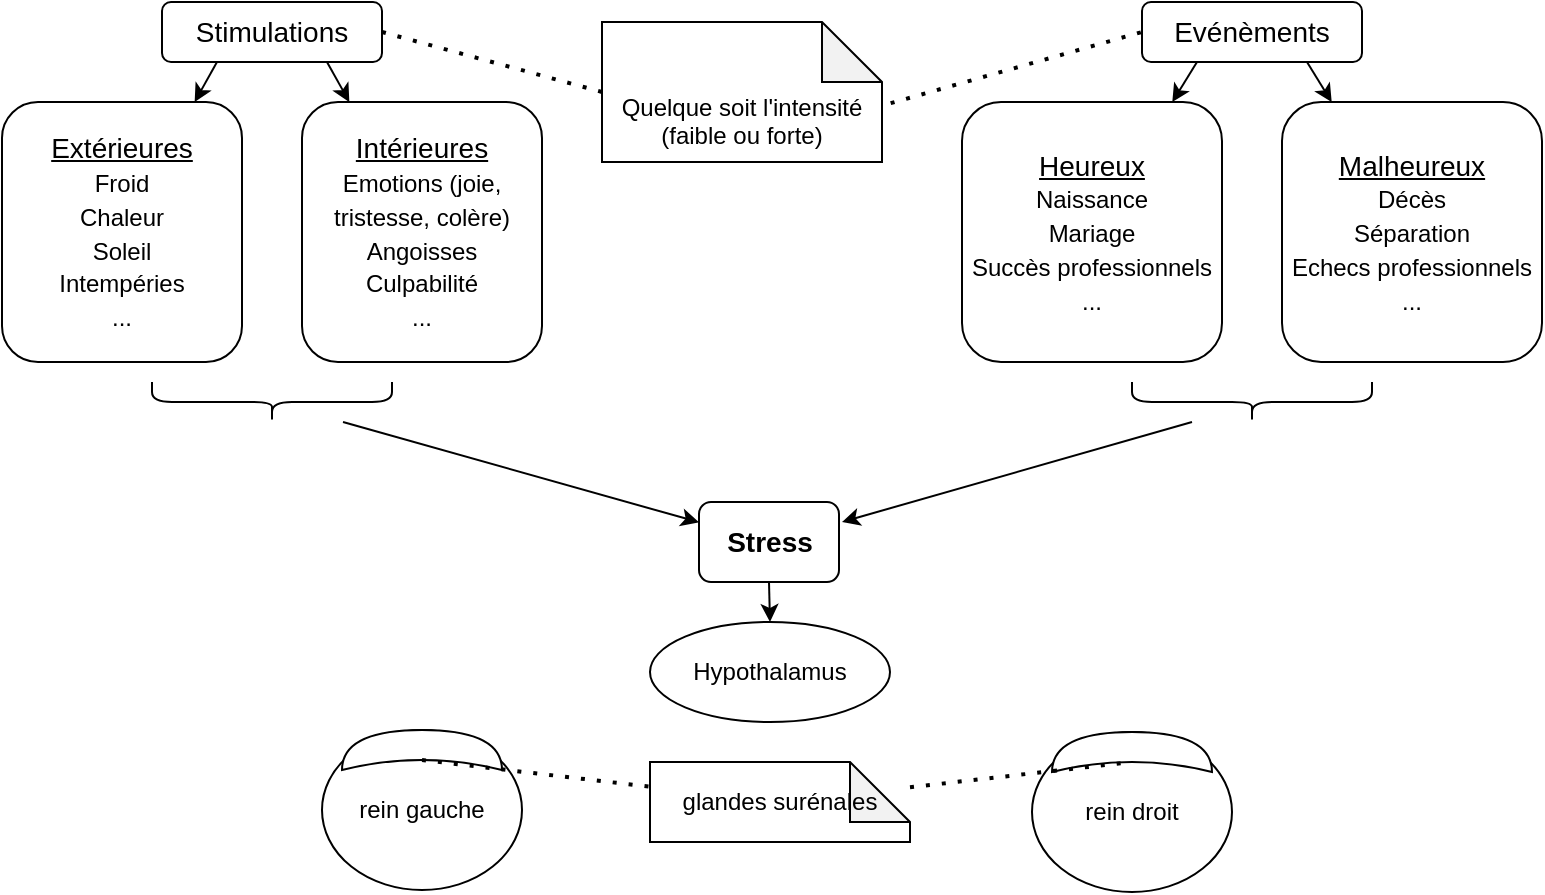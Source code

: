 <mxfile version="18.0.8" type="github">
  <diagram id="obGRaE8XgYMWURcT9A6B" name="Page-1">
    <mxGraphModel dx="1398" dy="913" grid="1" gridSize="10" guides="1" tooltips="1" connect="1" arrows="1" fold="1" page="1" pageScale="1" pageWidth="827" pageHeight="1169" math="0" shadow="0">
      <root>
        <mxCell id="0" />
        <mxCell id="1" parent="0" />
        <mxCell id="KMllPCVLpyvuSk6OKacK-1" value="&lt;font style=&quot;font-size: 14px;&quot;&gt;&lt;b&gt;Stress&lt;/b&gt;&lt;/font&gt;" style="rounded=1;whiteSpace=wrap;html=1;" vertex="1" parent="1">
          <mxGeometry x="378.5" y="250" width="70" height="40" as="geometry" />
        </mxCell>
        <mxCell id="KMllPCVLpyvuSk6OKacK-2" value="Stimulations" style="rounded=1;whiteSpace=wrap;html=1;fontSize=14;" vertex="1" parent="1">
          <mxGeometry x="110" width="110" height="30" as="geometry" />
        </mxCell>
        <mxCell id="KMllPCVLpyvuSk6OKacK-3" value="&lt;div&gt;&lt;u&gt;Extérieures&lt;/u&gt;&lt;/div&gt;&lt;div&gt;&lt;font style=&quot;font-size: 12px;&quot;&gt;Froid&lt;/font&gt;&lt;/div&gt;&lt;div&gt;&lt;font style=&quot;font-size: 12px;&quot;&gt;Chaleur&lt;/font&gt;&lt;/div&gt;&lt;div&gt;&lt;font style=&quot;font-size: 12px;&quot;&gt;Soleil&lt;/font&gt;&lt;/div&gt;&lt;div&gt;&lt;font style=&quot;font-size: 12px;&quot;&gt;Intempéries&lt;/font&gt;&lt;/div&gt;&lt;div&gt;&lt;font style=&quot;font-size: 12px;&quot;&gt;...&lt;br&gt;&lt;/font&gt;&lt;/div&gt;" style="rounded=1;whiteSpace=wrap;html=1;fontSize=14;" vertex="1" parent="1">
          <mxGeometry x="30" y="50" width="120" height="130" as="geometry" />
        </mxCell>
        <mxCell id="KMllPCVLpyvuSk6OKacK-4" value="&lt;div&gt;&lt;u&gt;Intérieures&lt;/u&gt;&lt;/div&gt;&lt;div&gt;&lt;font style=&quot;font-size: 12px;&quot;&gt;Emotions (joie, tristesse, colère)&lt;br&gt;&lt;/font&gt;&lt;/div&gt;&lt;div&gt;&lt;font style=&quot;font-size: 12px;&quot;&gt;Angoisses&lt;br&gt;&lt;/font&gt;&lt;/div&gt;&lt;div&gt;&lt;font style=&quot;font-size: 12px;&quot;&gt;Culpabilité&lt;/font&gt;&lt;/div&gt;&lt;div&gt;&lt;font style=&quot;font-size: 12px;&quot;&gt;...&lt;/font&gt;&lt;/div&gt;" style="rounded=1;whiteSpace=wrap;html=1;fontSize=14;" vertex="1" parent="1">
          <mxGeometry x="180" y="50" width="120" height="130" as="geometry" />
        </mxCell>
        <mxCell id="KMllPCVLpyvuSk6OKacK-5" value="" style="endArrow=classic;html=1;rounded=0;fontSize=12;exitX=0.25;exitY=1;exitDx=0;exitDy=0;" edge="1" parent="1" source="KMllPCVLpyvuSk6OKacK-2" target="KMllPCVLpyvuSk6OKacK-3">
          <mxGeometry width="50" height="50" relative="1" as="geometry">
            <mxPoint x="390" y="500" as="sourcePoint" />
            <mxPoint x="440" y="450" as="targetPoint" />
          </mxGeometry>
        </mxCell>
        <mxCell id="KMllPCVLpyvuSk6OKacK-6" value="" style="endArrow=classic;html=1;rounded=0;fontSize=12;exitX=0.75;exitY=1;exitDx=0;exitDy=0;" edge="1" parent="1" source="KMllPCVLpyvuSk6OKacK-2" target="KMllPCVLpyvuSk6OKacK-4">
          <mxGeometry width="50" height="50" relative="1" as="geometry">
            <mxPoint x="390" y="500" as="sourcePoint" />
            <mxPoint x="440" y="450" as="targetPoint" />
          </mxGeometry>
        </mxCell>
        <mxCell id="KMllPCVLpyvuSk6OKacK-7" value="Evénèments" style="rounded=1;whiteSpace=wrap;html=1;fontSize=14;" vertex="1" parent="1">
          <mxGeometry x="600" width="110" height="30" as="geometry" />
        </mxCell>
        <mxCell id="KMllPCVLpyvuSk6OKacK-8" value="&lt;div&gt;&lt;u&gt;Heureux&lt;/u&gt;&lt;/div&gt;&lt;font style=&quot;font-size: 12px;&quot;&gt;Naissance&lt;/font&gt;&lt;br&gt;&lt;div&gt;&lt;font style=&quot;font-size: 12px;&quot;&gt;Mariage&lt;/font&gt;&lt;/div&gt;&lt;div&gt;&lt;font style=&quot;font-size: 12px;&quot;&gt;Succès professionnels&lt;/font&gt;&lt;/div&gt;&lt;div&gt;&lt;font style=&quot;font-size: 12px;&quot;&gt;...&lt;br&gt;&lt;/font&gt;&lt;/div&gt;" style="rounded=1;whiteSpace=wrap;html=1;fontSize=14;" vertex="1" parent="1">
          <mxGeometry x="510" y="50" width="130" height="130" as="geometry" />
        </mxCell>
        <mxCell id="KMllPCVLpyvuSk6OKacK-9" value="&lt;div&gt;&lt;u&gt;Malheureux&lt;/u&gt;&lt;/div&gt;&lt;div&gt;&lt;font style=&quot;font-size: 12px;&quot;&gt;Décès&lt;/font&gt;&lt;/div&gt;&lt;div&gt;&lt;font style=&quot;font-size: 12px;&quot;&gt;Séparation&lt;/font&gt;&lt;/div&gt;&lt;div&gt;&lt;font style=&quot;font-size: 12px;&quot;&gt;Echecs professionnels&lt;br&gt;&lt;/font&gt;&lt;/div&gt;&lt;div&gt;&lt;font style=&quot;font-size: 12px;&quot;&gt;...&lt;/font&gt;&lt;/div&gt;" style="rounded=1;whiteSpace=wrap;html=1;fontSize=14;" vertex="1" parent="1">
          <mxGeometry x="670" y="50" width="130" height="130" as="geometry" />
        </mxCell>
        <mxCell id="KMllPCVLpyvuSk6OKacK-10" value="" style="endArrow=classic;html=1;rounded=0;fontSize=12;exitX=0.25;exitY=1;exitDx=0;exitDy=0;" edge="1" parent="1" source="KMllPCVLpyvuSk6OKacK-7" target="KMllPCVLpyvuSk6OKacK-8">
          <mxGeometry width="50" height="50" relative="1" as="geometry">
            <mxPoint x="880" y="500" as="sourcePoint" />
            <mxPoint x="930" y="450" as="targetPoint" />
          </mxGeometry>
        </mxCell>
        <mxCell id="KMllPCVLpyvuSk6OKacK-11" value="" style="endArrow=classic;html=1;rounded=0;fontSize=12;exitX=0.75;exitY=1;exitDx=0;exitDy=0;" edge="1" parent="1" source="KMllPCVLpyvuSk6OKacK-7" target="KMllPCVLpyvuSk6OKacK-9">
          <mxGeometry width="50" height="50" relative="1" as="geometry">
            <mxPoint x="880" y="500" as="sourcePoint" />
            <mxPoint x="930" y="450" as="targetPoint" />
          </mxGeometry>
        </mxCell>
        <mxCell id="KMllPCVLpyvuSk6OKacK-12" value="" style="shape=curlyBracket;whiteSpace=wrap;html=1;rounded=1;flipH=1;fontSize=12;rotation=90;" vertex="1" parent="1">
          <mxGeometry x="155" y="140" width="20" height="120" as="geometry" />
        </mxCell>
        <mxCell id="KMllPCVLpyvuSk6OKacK-13" value="" style="shape=curlyBracket;whiteSpace=wrap;html=1;rounded=1;flipH=1;fontSize=12;rotation=90;" vertex="1" parent="1">
          <mxGeometry x="645" y="140" width="20" height="120" as="geometry" />
        </mxCell>
        <mxCell id="KMllPCVLpyvuSk6OKacK-14" value="" style="endArrow=classic;html=1;rounded=0;fontSize=12;" edge="1" parent="1" source="KMllPCVLpyvuSk6OKacK-12" target="KMllPCVLpyvuSk6OKacK-1">
          <mxGeometry width="50" height="50" relative="1" as="geometry">
            <mxPoint x="390" y="490" as="sourcePoint" />
            <mxPoint x="440" y="440" as="targetPoint" />
          </mxGeometry>
        </mxCell>
        <mxCell id="KMllPCVLpyvuSk6OKacK-15" value="" style="endArrow=classic;html=1;rounded=0;fontSize=12;exitX=1;exitY=0.75;exitDx=0;exitDy=0;" edge="1" parent="1" source="KMllPCVLpyvuSk6OKacK-13">
          <mxGeometry width="50" height="50" relative="1" as="geometry">
            <mxPoint x="390" y="490" as="sourcePoint" />
            <mxPoint x="450" y="260" as="targetPoint" />
          </mxGeometry>
        </mxCell>
        <mxCell id="KMllPCVLpyvuSk6OKacK-16" value="&lt;div&gt;&lt;br&gt;&lt;/div&gt;&lt;div&gt;&lt;br&gt;&lt;/div&gt;&lt;div&gt;Quelque soit l&#39;intensité&lt;/div&gt;&lt;div&gt;(faible ou forte)&lt;br&gt;&lt;/div&gt;" style="shape=note;whiteSpace=wrap;html=1;backgroundOutline=1;darkOpacity=0.05;fontSize=12;" vertex="1" parent="1">
          <mxGeometry x="330" y="10" width="140" height="70" as="geometry" />
        </mxCell>
        <mxCell id="KMllPCVLpyvuSk6OKacK-17" value="" style="endArrow=none;dashed=1;html=1;dashPattern=1 3;strokeWidth=2;rounded=0;fontSize=12;entryX=0;entryY=0.5;entryDx=0;entryDy=0;entryPerimeter=0;exitX=1;exitY=0.5;exitDx=0;exitDy=0;" edge="1" parent="1" source="KMllPCVLpyvuSk6OKacK-2" target="KMllPCVLpyvuSk6OKacK-16">
          <mxGeometry width="50" height="50" relative="1" as="geometry">
            <mxPoint x="400" y="490" as="sourcePoint" />
            <mxPoint x="450" y="440" as="targetPoint" />
          </mxGeometry>
        </mxCell>
        <mxCell id="KMllPCVLpyvuSk6OKacK-18" value="" style="endArrow=none;dashed=1;html=1;dashPattern=1 3;strokeWidth=2;rounded=0;fontSize=12;entryX=0;entryY=0.5;entryDx=0;entryDy=0;exitX=1.031;exitY=0.58;exitDx=0;exitDy=0;exitPerimeter=0;" edge="1" parent="1" source="KMllPCVLpyvuSk6OKacK-16" target="KMllPCVLpyvuSk6OKacK-7">
          <mxGeometry width="50" height="50" relative="1" as="geometry">
            <mxPoint x="400" y="490" as="sourcePoint" />
            <mxPoint x="450" y="440" as="targetPoint" />
          </mxGeometry>
        </mxCell>
        <mxCell id="KMllPCVLpyvuSk6OKacK-19" value="Hypothalamus" style="ellipse;whiteSpace=wrap;html=1;fontSize=12;" vertex="1" parent="1">
          <mxGeometry x="354" y="310" width="120" height="50" as="geometry" />
        </mxCell>
        <mxCell id="KMllPCVLpyvuSk6OKacK-21" value="" style="endArrow=classic;html=1;rounded=0;fontSize=12;exitX=0.5;exitY=1;exitDx=0;exitDy=0;entryX=0.5;entryY=0;entryDx=0;entryDy=0;" edge="1" parent="1" source="KMllPCVLpyvuSk6OKacK-1" target="KMllPCVLpyvuSk6OKacK-19">
          <mxGeometry width="50" height="50" relative="1" as="geometry">
            <mxPoint x="400" y="490" as="sourcePoint" />
            <mxPoint x="450" y="440" as="targetPoint" />
          </mxGeometry>
        </mxCell>
        <mxCell id="KMllPCVLpyvuSk6OKacK-22" value="rein gauche" style="ellipse;whiteSpace=wrap;html=1;fontSize=12;" vertex="1" parent="1">
          <mxGeometry x="190" y="364" width="100" height="80" as="geometry" />
        </mxCell>
        <mxCell id="KMllPCVLpyvuSk6OKacK-25" value="" style="shape=xor;whiteSpace=wrap;html=1;fontSize=12;rotation=-90;" vertex="1" parent="1">
          <mxGeometry x="230" y="334" width="20" height="80" as="geometry" />
        </mxCell>
        <mxCell id="KMllPCVLpyvuSk6OKacK-27" value="" style="endArrow=none;dashed=1;html=1;dashPattern=1 3;strokeWidth=2;rounded=0;fontSize=12;exitX=0.25;exitY=0.5;exitDx=0;exitDy=0;exitPerimeter=0;" edge="1" parent="1" source="KMllPCVLpyvuSk6OKacK-25" target="KMllPCVLpyvuSk6OKacK-28">
          <mxGeometry width="50" height="50" relative="1" as="geometry">
            <mxPoint x="400" y="490" as="sourcePoint" />
            <mxPoint x="140" y="310" as="targetPoint" />
          </mxGeometry>
        </mxCell>
        <mxCell id="KMllPCVLpyvuSk6OKacK-28" value="glandes surénales" style="shape=note;whiteSpace=wrap;html=1;backgroundOutline=1;darkOpacity=0.05;fontSize=12;" vertex="1" parent="1">
          <mxGeometry x="354" y="380" width="130" height="40" as="geometry" />
        </mxCell>
        <mxCell id="KMllPCVLpyvuSk6OKacK-29" value="rein droit" style="ellipse;whiteSpace=wrap;html=1;fontSize=12;" vertex="1" parent="1">
          <mxGeometry x="545" y="365" width="100" height="80" as="geometry" />
        </mxCell>
        <mxCell id="KMllPCVLpyvuSk6OKacK-30" value="" style="shape=xor;whiteSpace=wrap;html=1;fontSize=12;rotation=-90;" vertex="1" parent="1">
          <mxGeometry x="585" y="335" width="20" height="80" as="geometry" />
        </mxCell>
        <mxCell id="KMllPCVLpyvuSk6OKacK-31" value="" style="endArrow=none;dashed=1;html=1;dashPattern=1 3;strokeWidth=2;rounded=0;fontSize=12;entryX=0.25;entryY=0.5;entryDx=0;entryDy=0;entryPerimeter=0;" edge="1" parent="1" source="KMllPCVLpyvuSk6OKacK-28" target="KMllPCVLpyvuSk6OKacK-30">
          <mxGeometry width="50" height="50" relative="1" as="geometry">
            <mxPoint x="400" y="490" as="sourcePoint" />
            <mxPoint x="450" y="440" as="targetPoint" />
          </mxGeometry>
        </mxCell>
      </root>
    </mxGraphModel>
  </diagram>
</mxfile>
